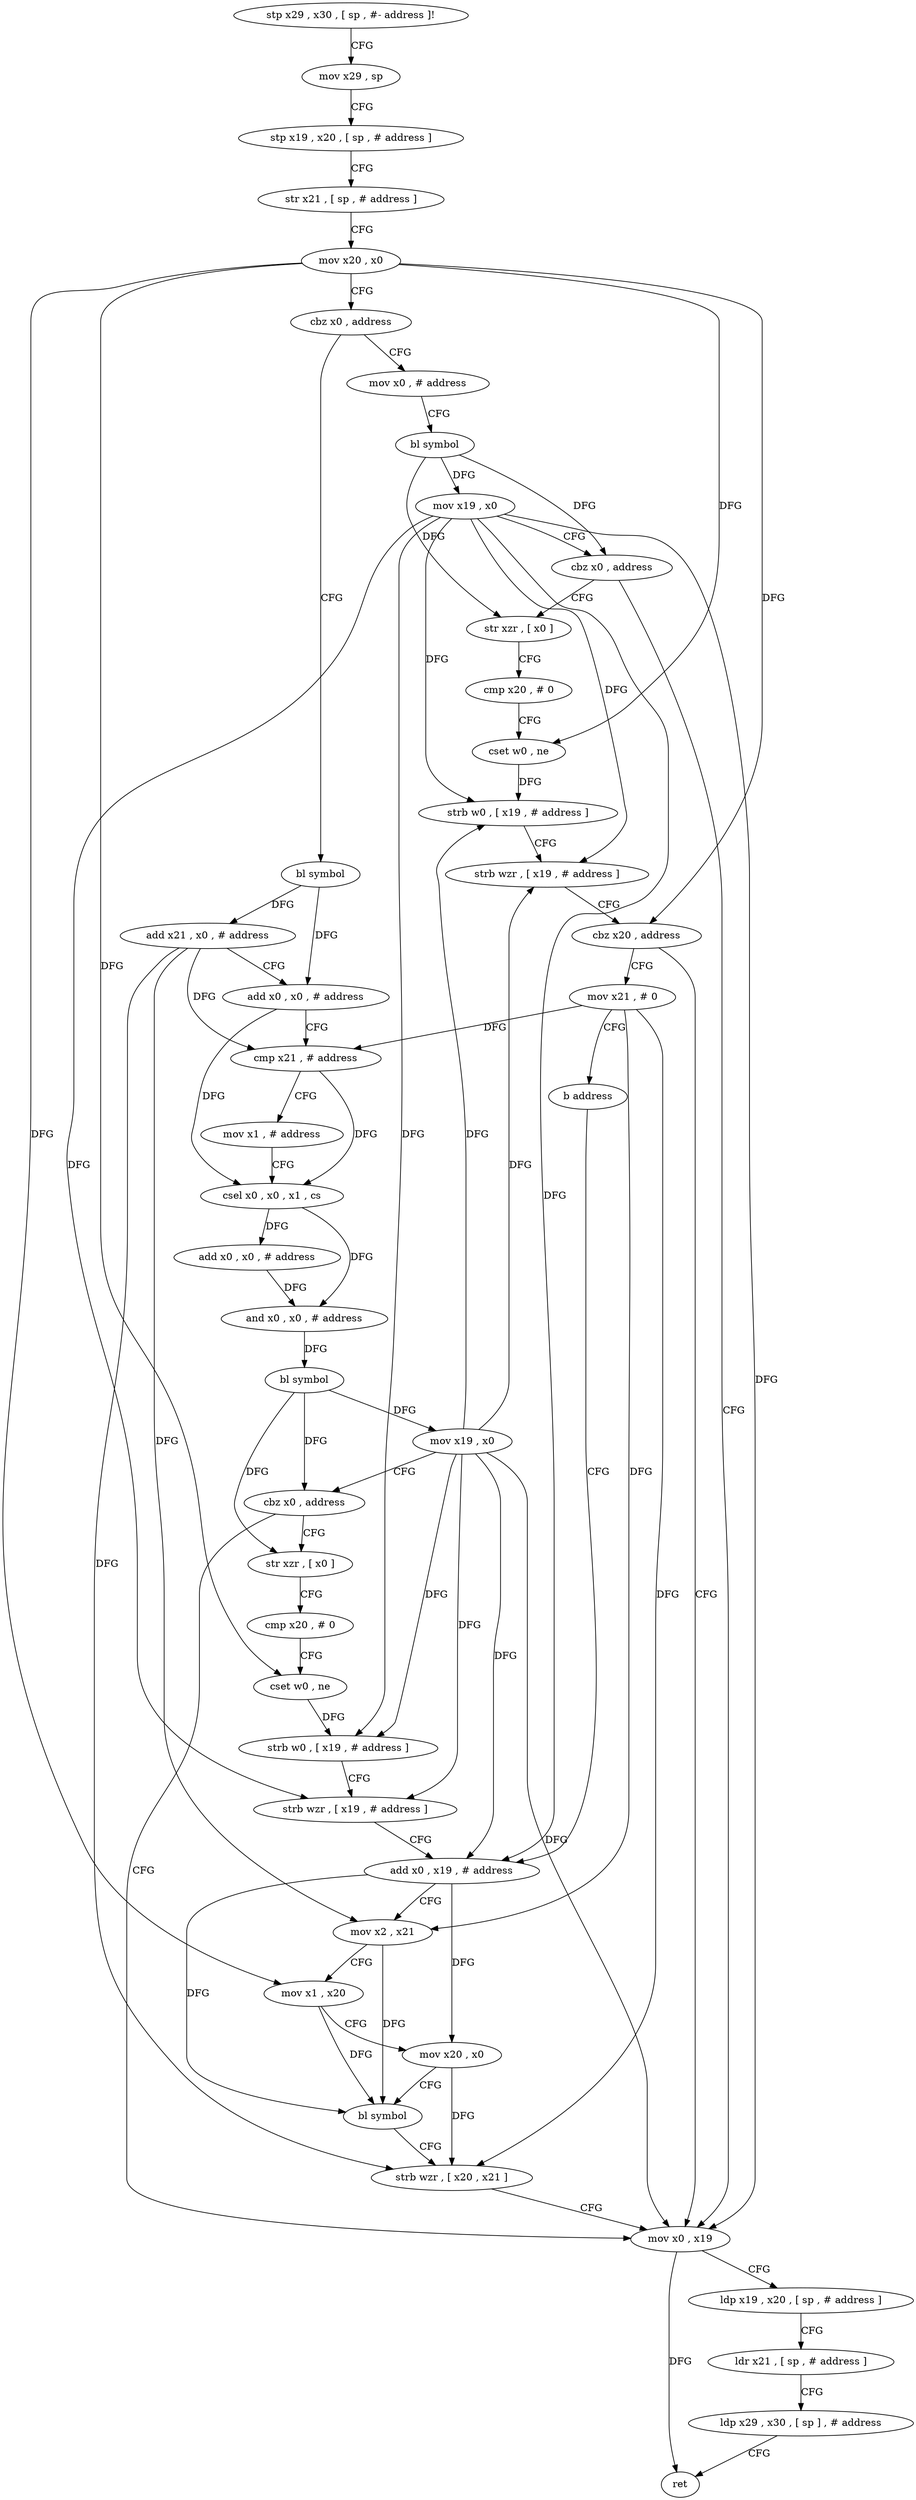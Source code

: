 digraph "func" {
"4371492" [label = "stp x29 , x30 , [ sp , #- address ]!" ]
"4371496" [label = "mov x29 , sp" ]
"4371500" [label = "stp x19 , x20 , [ sp , # address ]" ]
"4371504" [label = "str x21 , [ sp , # address ]" ]
"4371508" [label = "mov x20 , x0" ]
"4371512" [label = "cbz x0 , address" ]
"4371624" [label = "mov x0 , # address" ]
"4371516" [label = "bl symbol" ]
"4371628" [label = "bl symbol" ]
"4371632" [label = "mov x19 , x0" ]
"4371636" [label = "cbz x0 , address" ]
"4371604" [label = "mov x0 , x19" ]
"4371640" [label = "str xzr , [ x0 ]" ]
"4371520" [label = "add x21 , x0 , # address" ]
"4371524" [label = "add x0 , x0 , # address" ]
"4371528" [label = "cmp x21 , # address" ]
"4371532" [label = "mov x1 , # address" ]
"4371536" [label = "csel x0 , x0 , x1 , cs" ]
"4371540" [label = "add x0 , x0 , # address" ]
"4371544" [label = "and x0 , x0 , # address" ]
"4371548" [label = "bl symbol" ]
"4371552" [label = "mov x19 , x0" ]
"4371556" [label = "cbz x0 , address" ]
"4371560" [label = "str xzr , [ x0 ]" ]
"4371608" [label = "ldp x19 , x20 , [ sp , # address ]" ]
"4371612" [label = "ldr x21 , [ sp , # address ]" ]
"4371616" [label = "ldp x29 , x30 , [ sp ] , # address" ]
"4371620" [label = "ret" ]
"4371644" [label = "cmp x20 , # 0" ]
"4371648" [label = "cset w0 , ne" ]
"4371652" [label = "strb w0 , [ x19 , # address ]" ]
"4371656" [label = "strb wzr , [ x19 , # address ]" ]
"4371660" [label = "cbz x20 , address" ]
"4371664" [label = "mov x21 , # 0" ]
"4371564" [label = "cmp x20 , # 0" ]
"4371568" [label = "cset w0 , ne" ]
"4371572" [label = "strb w0 , [ x19 , # address ]" ]
"4371576" [label = "strb wzr , [ x19 , # address ]" ]
"4371580" [label = "add x0 , x19 , # address" ]
"4371668" [label = "b address" ]
"4371584" [label = "mov x2 , x21" ]
"4371588" [label = "mov x1 , x20" ]
"4371592" [label = "mov x20 , x0" ]
"4371596" [label = "bl symbol" ]
"4371600" [label = "strb wzr , [ x20 , x21 ]" ]
"4371492" -> "4371496" [ label = "CFG" ]
"4371496" -> "4371500" [ label = "CFG" ]
"4371500" -> "4371504" [ label = "CFG" ]
"4371504" -> "4371508" [ label = "CFG" ]
"4371508" -> "4371512" [ label = "CFG" ]
"4371508" -> "4371648" [ label = "DFG" ]
"4371508" -> "4371660" [ label = "DFG" ]
"4371508" -> "4371568" [ label = "DFG" ]
"4371508" -> "4371588" [ label = "DFG" ]
"4371512" -> "4371624" [ label = "CFG" ]
"4371512" -> "4371516" [ label = "CFG" ]
"4371624" -> "4371628" [ label = "CFG" ]
"4371516" -> "4371520" [ label = "DFG" ]
"4371516" -> "4371524" [ label = "DFG" ]
"4371628" -> "4371632" [ label = "DFG" ]
"4371628" -> "4371636" [ label = "DFG" ]
"4371628" -> "4371640" [ label = "DFG" ]
"4371632" -> "4371636" [ label = "CFG" ]
"4371632" -> "4371604" [ label = "DFG" ]
"4371632" -> "4371652" [ label = "DFG" ]
"4371632" -> "4371656" [ label = "DFG" ]
"4371632" -> "4371580" [ label = "DFG" ]
"4371632" -> "4371572" [ label = "DFG" ]
"4371632" -> "4371576" [ label = "DFG" ]
"4371636" -> "4371604" [ label = "CFG" ]
"4371636" -> "4371640" [ label = "CFG" ]
"4371604" -> "4371608" [ label = "CFG" ]
"4371604" -> "4371620" [ label = "DFG" ]
"4371640" -> "4371644" [ label = "CFG" ]
"4371520" -> "4371524" [ label = "CFG" ]
"4371520" -> "4371528" [ label = "DFG" ]
"4371520" -> "4371584" [ label = "DFG" ]
"4371520" -> "4371600" [ label = "DFG" ]
"4371524" -> "4371528" [ label = "CFG" ]
"4371524" -> "4371536" [ label = "DFG" ]
"4371528" -> "4371532" [ label = "CFG" ]
"4371528" -> "4371536" [ label = "DFG" ]
"4371532" -> "4371536" [ label = "CFG" ]
"4371536" -> "4371540" [ label = "DFG" ]
"4371536" -> "4371544" [ label = "DFG" ]
"4371540" -> "4371544" [ label = "DFG" ]
"4371544" -> "4371548" [ label = "DFG" ]
"4371548" -> "4371552" [ label = "DFG" ]
"4371548" -> "4371556" [ label = "DFG" ]
"4371548" -> "4371560" [ label = "DFG" ]
"4371552" -> "4371556" [ label = "CFG" ]
"4371552" -> "4371604" [ label = "DFG" ]
"4371552" -> "4371652" [ label = "DFG" ]
"4371552" -> "4371656" [ label = "DFG" ]
"4371552" -> "4371580" [ label = "DFG" ]
"4371552" -> "4371572" [ label = "DFG" ]
"4371552" -> "4371576" [ label = "DFG" ]
"4371556" -> "4371604" [ label = "CFG" ]
"4371556" -> "4371560" [ label = "CFG" ]
"4371560" -> "4371564" [ label = "CFG" ]
"4371608" -> "4371612" [ label = "CFG" ]
"4371612" -> "4371616" [ label = "CFG" ]
"4371616" -> "4371620" [ label = "CFG" ]
"4371644" -> "4371648" [ label = "CFG" ]
"4371648" -> "4371652" [ label = "DFG" ]
"4371652" -> "4371656" [ label = "CFG" ]
"4371656" -> "4371660" [ label = "CFG" ]
"4371660" -> "4371604" [ label = "CFG" ]
"4371660" -> "4371664" [ label = "CFG" ]
"4371664" -> "4371668" [ label = "CFG" ]
"4371664" -> "4371528" [ label = "DFG" ]
"4371664" -> "4371584" [ label = "DFG" ]
"4371664" -> "4371600" [ label = "DFG" ]
"4371564" -> "4371568" [ label = "CFG" ]
"4371568" -> "4371572" [ label = "DFG" ]
"4371572" -> "4371576" [ label = "CFG" ]
"4371576" -> "4371580" [ label = "CFG" ]
"4371580" -> "4371584" [ label = "CFG" ]
"4371580" -> "4371592" [ label = "DFG" ]
"4371580" -> "4371596" [ label = "DFG" ]
"4371668" -> "4371580" [ label = "CFG" ]
"4371584" -> "4371588" [ label = "CFG" ]
"4371584" -> "4371596" [ label = "DFG" ]
"4371588" -> "4371592" [ label = "CFG" ]
"4371588" -> "4371596" [ label = "DFG" ]
"4371592" -> "4371596" [ label = "CFG" ]
"4371592" -> "4371600" [ label = "DFG" ]
"4371596" -> "4371600" [ label = "CFG" ]
"4371600" -> "4371604" [ label = "CFG" ]
}
